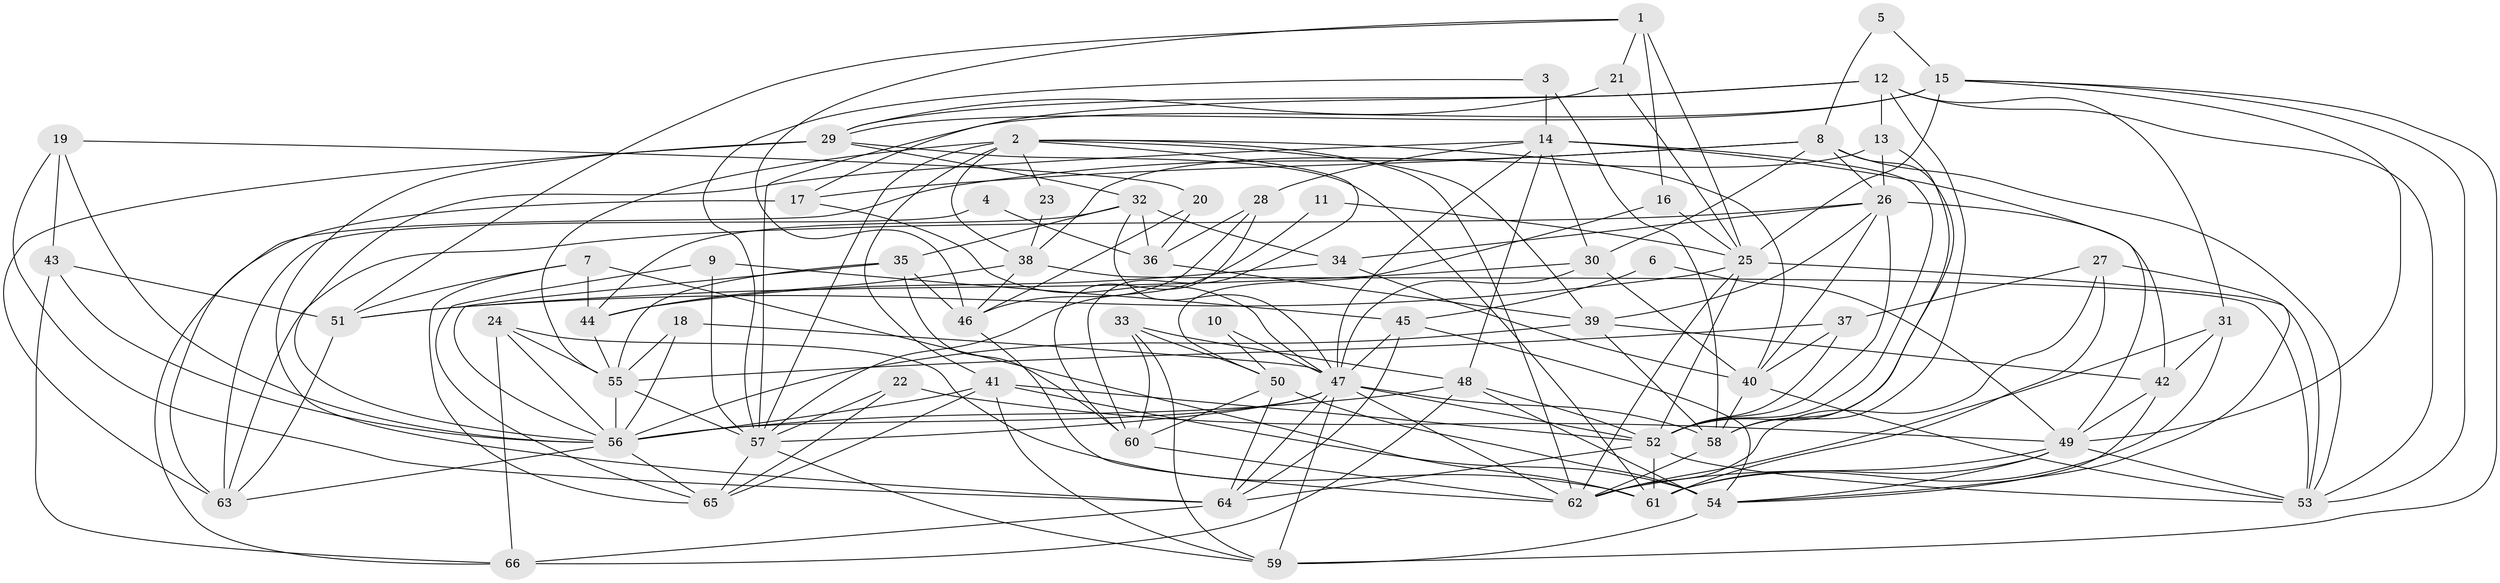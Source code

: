 // original degree distribution, {4: 0.33587786259541985, 5: 0.22137404580152673, 6: 0.05343511450381679, 2: 0.1450381679389313, 3: 0.1984732824427481, 7: 0.022900763358778626, 8: 0.022900763358778626}
// Generated by graph-tools (version 1.1) at 2025/26/03/09/25 03:26:10]
// undirected, 66 vertices, 186 edges
graph export_dot {
graph [start="1"]
  node [color=gray90,style=filled];
  1;
  2;
  3;
  4;
  5;
  6;
  7;
  8;
  9;
  10;
  11;
  12;
  13;
  14;
  15;
  16;
  17;
  18;
  19;
  20;
  21;
  22;
  23;
  24;
  25;
  26;
  27;
  28;
  29;
  30;
  31;
  32;
  33;
  34;
  35;
  36;
  37;
  38;
  39;
  40;
  41;
  42;
  43;
  44;
  45;
  46;
  47;
  48;
  49;
  50;
  51;
  52;
  53;
  54;
  55;
  56;
  57;
  58;
  59;
  60;
  61;
  62;
  63;
  64;
  65;
  66;
  1 -- 16 [weight=1.0];
  1 -- 21 [weight=1.0];
  1 -- 25 [weight=2.0];
  1 -- 46 [weight=1.0];
  1 -- 51 [weight=1.0];
  2 -- 23 [weight=1.0];
  2 -- 38 [weight=1.0];
  2 -- 39 [weight=1.0];
  2 -- 40 [weight=1.0];
  2 -- 41 [weight=1.0];
  2 -- 55 [weight=2.0];
  2 -- 57 [weight=1.0];
  2 -- 60 [weight=1.0];
  2 -- 62 [weight=1.0];
  3 -- 14 [weight=1.0];
  3 -- 57 [weight=1.0];
  3 -- 58 [weight=1.0];
  4 -- 36 [weight=1.0];
  4 -- 63 [weight=1.0];
  5 -- 8 [weight=1.0];
  5 -- 15 [weight=1.0];
  6 -- 45 [weight=1.0];
  6 -- 49 [weight=1.0];
  7 -- 44 [weight=1.0];
  7 -- 51 [weight=1.0];
  7 -- 61 [weight=1.0];
  7 -- 65 [weight=1.0];
  8 -- 17 [weight=1.0];
  8 -- 26 [weight=1.0];
  8 -- 30 [weight=1.0];
  8 -- 52 [weight=1.0];
  8 -- 53 [weight=1.0];
  8 -- 66 [weight=1.0];
  9 -- 45 [weight=1.0];
  9 -- 57 [weight=1.0];
  9 -- 65 [weight=1.0];
  10 -- 47 [weight=1.0];
  10 -- 50 [weight=1.0];
  11 -- 25 [weight=1.0];
  11 -- 57 [weight=1.0];
  12 -- 13 [weight=1.0];
  12 -- 17 [weight=1.0];
  12 -- 29 [weight=1.0];
  12 -- 31 [weight=1.0];
  12 -- 53 [weight=1.0];
  12 -- 58 [weight=1.0];
  13 -- 26 [weight=1.0];
  13 -- 38 [weight=1.0];
  13 -- 58 [weight=1.0];
  14 -- 28 [weight=1.0];
  14 -- 30 [weight=1.0];
  14 -- 47 [weight=1.0];
  14 -- 48 [weight=1.0];
  14 -- 49 [weight=1.0];
  14 -- 52 [weight=1.0];
  14 -- 56 [weight=1.0];
  15 -- 25 [weight=1.0];
  15 -- 29 [weight=1.0];
  15 -- 49 [weight=1.0];
  15 -- 53 [weight=1.0];
  15 -- 57 [weight=1.0];
  15 -- 59 [weight=1.0];
  16 -- 25 [weight=1.0];
  16 -- 50 [weight=1.0];
  17 -- 47 [weight=1.0];
  17 -- 63 [weight=1.0];
  18 -- 47 [weight=1.0];
  18 -- 55 [weight=1.0];
  18 -- 56 [weight=1.0];
  19 -- 20 [weight=1.0];
  19 -- 43 [weight=1.0];
  19 -- 56 [weight=1.0];
  19 -- 64 [weight=1.0];
  20 -- 36 [weight=1.0];
  20 -- 46 [weight=1.0];
  21 -- 25 [weight=1.0];
  21 -- 29 [weight=1.0];
  22 -- 49 [weight=1.0];
  22 -- 57 [weight=1.0];
  22 -- 65 [weight=1.0];
  23 -- 38 [weight=1.0];
  24 -- 55 [weight=1.0];
  24 -- 56 [weight=1.0];
  24 -- 61 [weight=1.0];
  24 -- 66 [weight=1.0];
  25 -- 51 [weight=1.0];
  25 -- 52 [weight=1.0];
  25 -- 53 [weight=1.0];
  25 -- 62 [weight=1.0];
  26 -- 34 [weight=1.0];
  26 -- 39 [weight=1.0];
  26 -- 40 [weight=1.0];
  26 -- 42 [weight=1.0];
  26 -- 52 [weight=1.0];
  26 -- 63 [weight=1.0];
  27 -- 37 [weight=1.0];
  27 -- 54 [weight=1.0];
  27 -- 61 [weight=1.0];
  27 -- 62 [weight=1.0];
  28 -- 36 [weight=1.0];
  28 -- 46 [weight=1.0];
  28 -- 60 [weight=1.0];
  29 -- 32 [weight=1.0];
  29 -- 61 [weight=1.0];
  29 -- 63 [weight=1.0];
  29 -- 64 [weight=1.0];
  30 -- 40 [weight=1.0];
  30 -- 47 [weight=1.0];
  30 -- 51 [weight=1.0];
  31 -- 42 [weight=1.0];
  31 -- 61 [weight=1.0];
  31 -- 62 [weight=1.0];
  32 -- 34 [weight=1.0];
  32 -- 35 [weight=1.0];
  32 -- 36 [weight=1.0];
  32 -- 44 [weight=1.0];
  32 -- 47 [weight=1.0];
  33 -- 48 [weight=1.0];
  33 -- 50 [weight=1.0];
  33 -- 59 [weight=1.0];
  33 -- 60 [weight=1.0];
  34 -- 40 [weight=1.0];
  34 -- 44 [weight=1.0];
  35 -- 46 [weight=1.0];
  35 -- 55 [weight=1.0];
  35 -- 56 [weight=1.0];
  35 -- 60 [weight=1.0];
  36 -- 39 [weight=1.0];
  37 -- 40 [weight=1.0];
  37 -- 52 [weight=1.0];
  37 -- 55 [weight=2.0];
  38 -- 44 [weight=1.0];
  38 -- 46 [weight=1.0];
  38 -- 53 [weight=1.0];
  39 -- 42 [weight=1.0];
  39 -- 56 [weight=1.0];
  39 -- 58 [weight=1.0];
  40 -- 53 [weight=1.0];
  40 -- 58 [weight=1.0];
  41 -- 52 [weight=1.0];
  41 -- 54 [weight=3.0];
  41 -- 56 [weight=1.0];
  41 -- 59 [weight=1.0];
  41 -- 65 [weight=1.0];
  42 -- 49 [weight=1.0];
  42 -- 54 [weight=1.0];
  43 -- 51 [weight=1.0];
  43 -- 56 [weight=1.0];
  43 -- 66 [weight=1.0];
  44 -- 55 [weight=1.0];
  45 -- 47 [weight=1.0];
  45 -- 54 [weight=1.0];
  45 -- 64 [weight=1.0];
  46 -- 62 [weight=1.0];
  47 -- 52 [weight=1.0];
  47 -- 56 [weight=1.0];
  47 -- 57 [weight=1.0];
  47 -- 58 [weight=1.0];
  47 -- 59 [weight=1.0];
  47 -- 62 [weight=1.0];
  47 -- 64 [weight=1.0];
  48 -- 52 [weight=1.0];
  48 -- 54 [weight=1.0];
  48 -- 56 [weight=1.0];
  48 -- 66 [weight=1.0];
  49 -- 53 [weight=1.0];
  49 -- 54 [weight=2.0];
  49 -- 61 [weight=2.0];
  49 -- 62 [weight=1.0];
  50 -- 54 [weight=1.0];
  50 -- 60 [weight=1.0];
  50 -- 64 [weight=1.0];
  51 -- 63 [weight=1.0];
  52 -- 53 [weight=1.0];
  52 -- 61 [weight=1.0];
  52 -- 64 [weight=1.0];
  54 -- 59 [weight=1.0];
  55 -- 56 [weight=1.0];
  55 -- 57 [weight=2.0];
  56 -- 63 [weight=1.0];
  56 -- 65 [weight=1.0];
  57 -- 59 [weight=1.0];
  57 -- 65 [weight=1.0];
  58 -- 62 [weight=1.0];
  60 -- 62 [weight=1.0];
  64 -- 66 [weight=1.0];
}
